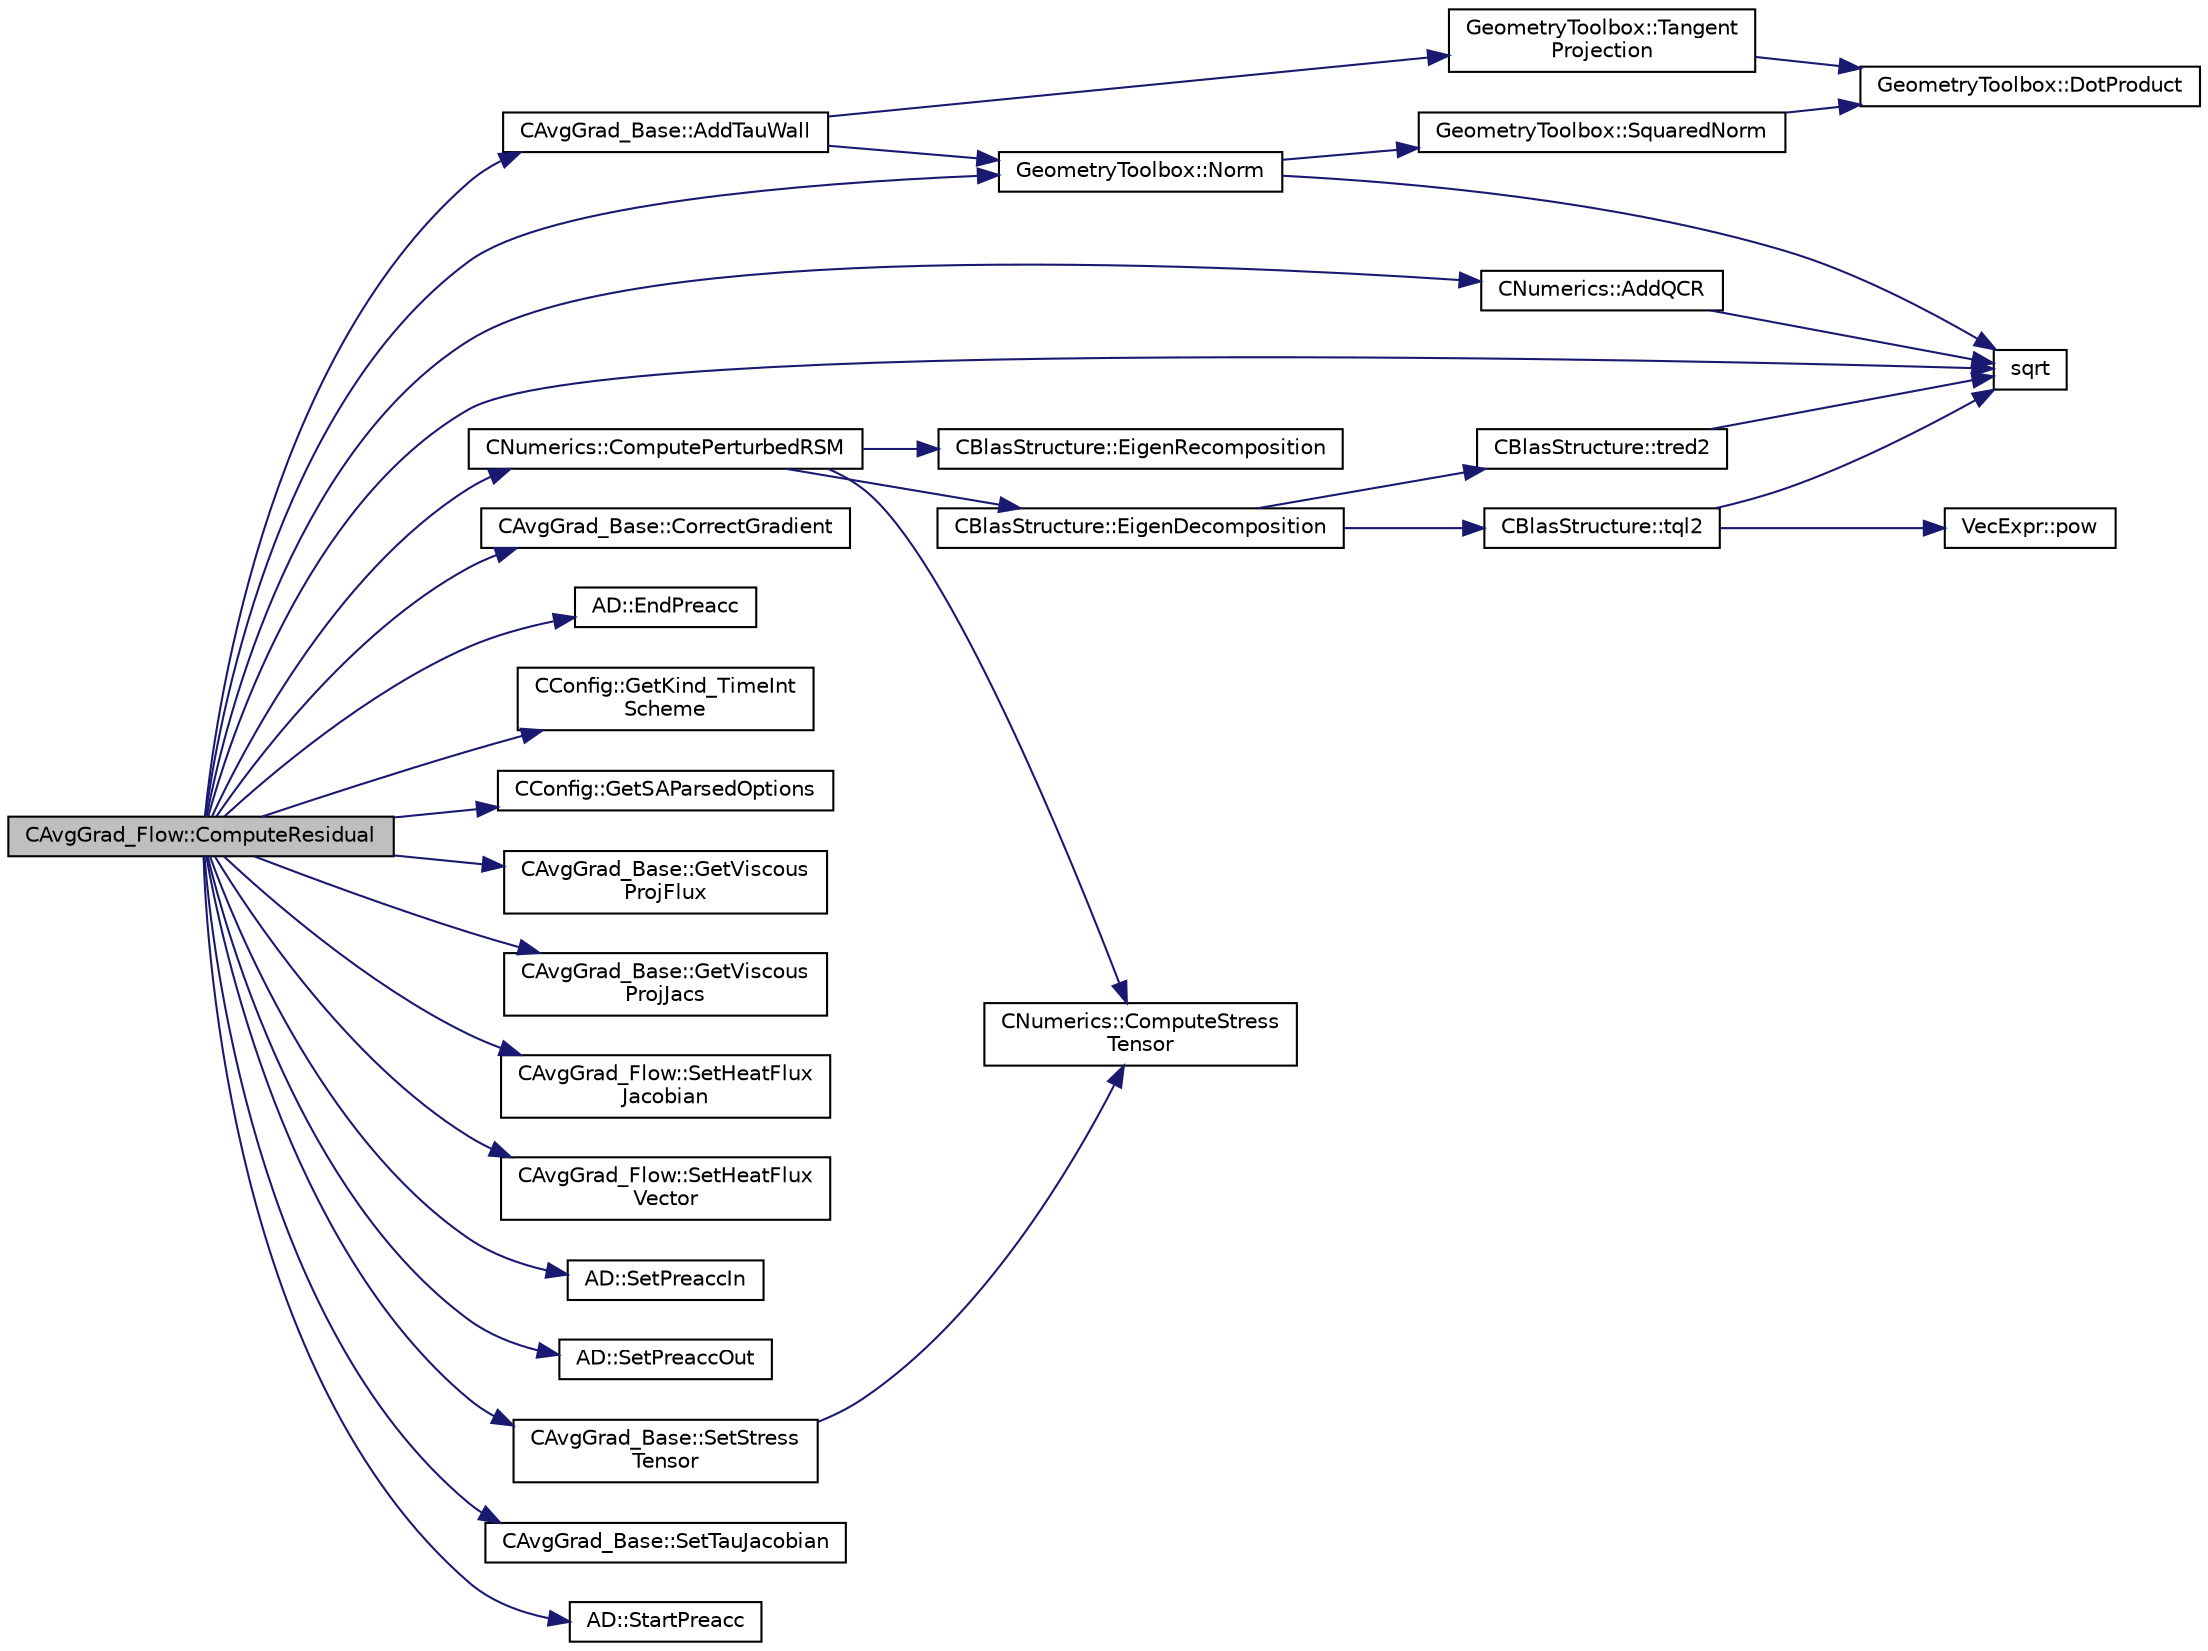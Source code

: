 digraph "CAvgGrad_Flow::ComputeResidual"
{
 // LATEX_PDF_SIZE
  edge [fontname="Helvetica",fontsize="10",labelfontname="Helvetica",labelfontsize="10"];
  node [fontname="Helvetica",fontsize="10",shape=record];
  rankdir="LR";
  Node1 [label="CAvgGrad_Flow::ComputeResidual",height=0.2,width=0.4,color="black", fillcolor="grey75", style="filled", fontcolor="black",tooltip="Compute the viscous flow residual using an average of gradients."];
  Node1 -> Node2 [color="midnightblue",fontsize="10",style="solid",fontname="Helvetica"];
  Node2 [label="CNumerics::AddQCR",height=0.2,width=0.4,color="black", fillcolor="white", style="filled",URL="$classCNumerics.html#a0d75e98c8aa9a8a60fa2b4ef9e17523b",tooltip="Add a correction using a Quadratic Constitutive Relation to the stress tensor."];
  Node2 -> Node3 [color="midnightblue",fontsize="10",style="solid",fontname="Helvetica"];
  Node3 [label="sqrt",height=0.2,width=0.4,color="black", fillcolor="white", style="filled",URL="$group__SIMD.html#ga54a1925ab40fb4249ea255072520de35",tooltip=" "];
  Node1 -> Node4 [color="midnightblue",fontsize="10",style="solid",fontname="Helvetica"];
  Node4 [label="CAvgGrad_Base::AddTauWall",height=0.2,width=0.4,color="black", fillcolor="white", style="filled",URL="$classCAvgGrad__Base.html#aeabe16549d86ccfb5ff74b41671af745",tooltip="Scale the stress tensor using a predefined wall stress."];
  Node4 -> Node5 [color="midnightblue",fontsize="10",style="solid",fontname="Helvetica"];
  Node5 [label="GeometryToolbox::Norm",height=0.2,width=0.4,color="black", fillcolor="white", style="filled",URL="$group__GeometryToolbox.html#gad8b24e50333c9a8378f7abf18222f36a",tooltip=" "];
  Node5 -> Node3 [color="midnightblue",fontsize="10",style="solid",fontname="Helvetica"];
  Node5 -> Node6 [color="midnightblue",fontsize="10",style="solid",fontname="Helvetica"];
  Node6 [label="GeometryToolbox::SquaredNorm",height=0.2,width=0.4,color="black", fillcolor="white", style="filled",URL="$group__GeometryToolbox.html#ga98c9b9314cc6352c9bba49b8cfb4b056",tooltip=" "];
  Node6 -> Node7 [color="midnightblue",fontsize="10",style="solid",fontname="Helvetica"];
  Node7 [label="GeometryToolbox::DotProduct",height=0.2,width=0.4,color="black", fillcolor="white", style="filled",URL="$group__GeometryToolbox.html#ga7ec3e1e20fab73dbf0159fe38492cc89",tooltip=" "];
  Node4 -> Node8 [color="midnightblue",fontsize="10",style="solid",fontname="Helvetica"];
  Node8 [label="GeometryToolbox::Tangent\lProjection",height=0.2,width=0.4,color="black", fillcolor="white", style="filled",URL="$group__GeometryToolbox.html#ga82220c2cda9dc90a9cc22e77001550ee",tooltip="Tangent projection"];
  Node8 -> Node7 [color="midnightblue",fontsize="10",style="solid",fontname="Helvetica"];
  Node1 -> Node9 [color="midnightblue",fontsize="10",style="solid",fontname="Helvetica"];
  Node9 [label="CNumerics::ComputePerturbedRSM",height=0.2,width=0.4,color="black", fillcolor="white", style="filled",URL="$classCNumerics.html#a63e8563eb6e5e4afd133f3147e2d3390",tooltip="Perturb the Reynolds stress tensor based on parameters."];
  Node9 -> Node10 [color="midnightblue",fontsize="10",style="solid",fontname="Helvetica"];
  Node10 [label="CNumerics::ComputeStress\lTensor",height=0.2,width=0.4,color="black", fillcolor="white", style="filled",URL="$classCNumerics.html#a18b6238c38e05339954c0bb6121203d1",tooltip="Compute the stress tensor from the velocity gradients."];
  Node9 -> Node11 [color="midnightblue",fontsize="10",style="solid",fontname="Helvetica"];
  Node11 [label="CBlasStructure::EigenDecomposition",height=0.2,width=0.4,color="black", fillcolor="white", style="filled",URL="$classCBlasStructure.html#a277569e1a51bf41ac5b988a839b309c7",tooltip="Decomposes the symmetric matrix A_ij, into eigenvectors and eigenvalues."];
  Node11 -> Node12 [color="midnightblue",fontsize="10",style="solid",fontname="Helvetica"];
  Node12 [label="CBlasStructure::tql2",height=0.2,width=0.4,color="black", fillcolor="white", style="filled",URL="$classCBlasStructure.html#aeada625dd4b5aca04b6746b667948b96",tooltip="tql2 Author:"];
  Node12 -> Node13 [color="midnightblue",fontsize="10",style="solid",fontname="Helvetica"];
  Node13 [label="VecExpr::pow",height=0.2,width=0.4,color="black", fillcolor="white", style="filled",URL="$group__VecExpr.html#ga7fb255e1f2a1773d3cc6ff7bee1aadd2",tooltip=" "];
  Node12 -> Node3 [color="midnightblue",fontsize="10",style="solid",fontname="Helvetica"];
  Node11 -> Node14 [color="midnightblue",fontsize="10",style="solid",fontname="Helvetica"];
  Node14 [label="CBlasStructure::tred2",height=0.2,width=0.4,color="black", fillcolor="white", style="filled",URL="$classCBlasStructure.html#abeff6932a6cd6d6c9bba7025f5055b0f",tooltip="tred2 Author:"];
  Node14 -> Node3 [color="midnightblue",fontsize="10",style="solid",fontname="Helvetica"];
  Node9 -> Node15 [color="midnightblue",fontsize="10",style="solid",fontname="Helvetica"];
  Node15 [label="CBlasStructure::EigenRecomposition",height=0.2,width=0.4,color="black", fillcolor="white", style="filled",URL="$classCBlasStructure.html#a5d36305948a655eade62b36ce4df1d5a",tooltip="Recomposes the eigenvectors and eigenvalues into a matrix."];
  Node1 -> Node16 [color="midnightblue",fontsize="10",style="solid",fontname="Helvetica"];
  Node16 [label="CAvgGrad_Base::CorrectGradient",height=0.2,width=0.4,color="black", fillcolor="white", style="filled",URL="$classCAvgGrad__Base.html#a470c512dfe09e88794803e92446f0818",tooltip="Apply a correction to the gradient to reduce the truncation error."];
  Node1 -> Node17 [color="midnightblue",fontsize="10",style="solid",fontname="Helvetica"];
  Node17 [label="AD::EndPreacc",height=0.2,width=0.4,color="black", fillcolor="white", style="filled",URL="$namespaceAD.html#a309d057a92faa60a3a760254678ec9ea",tooltip="Ends a preaccumulation section and computes the local Jacobi matrix of a code section using the varia..."];
  Node1 -> Node18 [color="midnightblue",fontsize="10",style="solid",fontname="Helvetica"];
  Node18 [label="CConfig::GetKind_TimeInt\lScheme",height=0.2,width=0.4,color="black", fillcolor="white", style="filled",URL="$classCConfig.html#ad16f71356f146b530fb1fbb45444525c",tooltip="Get the kind of time integration method."];
  Node1 -> Node19 [color="midnightblue",fontsize="10",style="solid",fontname="Helvetica"];
  Node19 [label="CConfig::GetSAParsedOptions",height=0.2,width=0.4,color="black", fillcolor="white", style="filled",URL="$classCConfig.html#a66aa27cc745f1c7328987376dbd6788d",tooltip="Get parsed SA option data structure."];
  Node1 -> Node20 [color="midnightblue",fontsize="10",style="solid",fontname="Helvetica"];
  Node20 [label="CAvgGrad_Base::GetViscous\lProjFlux",height=0.2,width=0.4,color="black", fillcolor="white", style="filled",URL="$classCAvgGrad__Base.html#ac6bc0860c8904a418a3189d04615c9fa",tooltip="Compute the projection of the viscous fluxes into a direction."];
  Node1 -> Node21 [color="midnightblue",fontsize="10",style="solid",fontname="Helvetica"];
  Node21 [label="CAvgGrad_Base::GetViscous\lProjJacs",height=0.2,width=0.4,color="black", fillcolor="white", style="filled",URL="$classCAvgGrad__Base.html#a7d3df94e33f6f421be59457d22c94551",tooltip="TSL-Approximation of Viscous NS Jacobians."];
  Node1 -> Node5 [color="midnightblue",fontsize="10",style="solid",fontname="Helvetica"];
  Node1 -> Node22 [color="midnightblue",fontsize="10",style="solid",fontname="Helvetica"];
  Node22 [label="CAvgGrad_Flow::SetHeatFlux\lJacobian",height=0.2,width=0.4,color="black", fillcolor="white", style="filled",URL="$classCAvgGrad__Flow.html#a251ffc05cf49da44b72b2bdf50b2ac99",tooltip="Compute the Jacobian of the heat flux vector."];
  Node1 -> Node23 [color="midnightblue",fontsize="10",style="solid",fontname="Helvetica"];
  Node23 [label="CAvgGrad_Flow::SetHeatFlux\lVector",height=0.2,width=0.4,color="black", fillcolor="white", style="filled",URL="$classCAvgGrad__Flow.html#a6dffcbb8c3e2a0acd9765ce38a40853a",tooltip="Compute the heat flux due to molecular and turbulent diffusivity."];
  Node1 -> Node24 [color="midnightblue",fontsize="10",style="solid",fontname="Helvetica"];
  Node24 [label="AD::SetPreaccIn",height=0.2,width=0.4,color="black", fillcolor="white", style="filled",URL="$namespaceAD.html#aa163589c94af6ddfdbcf901ecc76ac77",tooltip="Sets the scalar inputs of a preaccumulation section."];
  Node1 -> Node25 [color="midnightblue",fontsize="10",style="solid",fontname="Helvetica"];
  Node25 [label="AD::SetPreaccOut",height=0.2,width=0.4,color="black", fillcolor="white", style="filled",URL="$namespaceAD.html#a96f26aa5f6909173e990e03b864fec33",tooltip="Sets the scalar outputs of a preaccumulation section."];
  Node1 -> Node26 [color="midnightblue",fontsize="10",style="solid",fontname="Helvetica"];
  Node26 [label="CAvgGrad_Base::SetStress\lTensor",height=0.2,width=0.4,color="black", fillcolor="white", style="filled",URL="$classCAvgGrad__Base.html#a78834d71888152df8585815995703abc",tooltip="Calculate the viscous + turbulent stress tensor."];
  Node26 -> Node10 [color="midnightblue",fontsize="10",style="solid",fontname="Helvetica"];
  Node1 -> Node27 [color="midnightblue",fontsize="10",style="solid",fontname="Helvetica"];
  Node27 [label="CAvgGrad_Base::SetTauJacobian",height=0.2,width=0.4,color="black", fillcolor="white", style="filled",URL="$classCAvgGrad__Base.html#ac67127ab3c3a68aaab1ae8060e36556c",tooltip="Calculate the Jacobian of the viscous + turbulent stress tensor."];
  Node1 -> Node3 [color="midnightblue",fontsize="10",style="solid",fontname="Helvetica"];
  Node1 -> Node28 [color="midnightblue",fontsize="10",style="solid",fontname="Helvetica"];
  Node28 [label="AD::StartPreacc",height=0.2,width=0.4,color="black", fillcolor="white", style="filled",URL="$namespaceAD.html#a2a1e9c4b109fd751e84132c9495de3ff",tooltip="Starts a new preaccumulation section and sets the input variables."];
}

